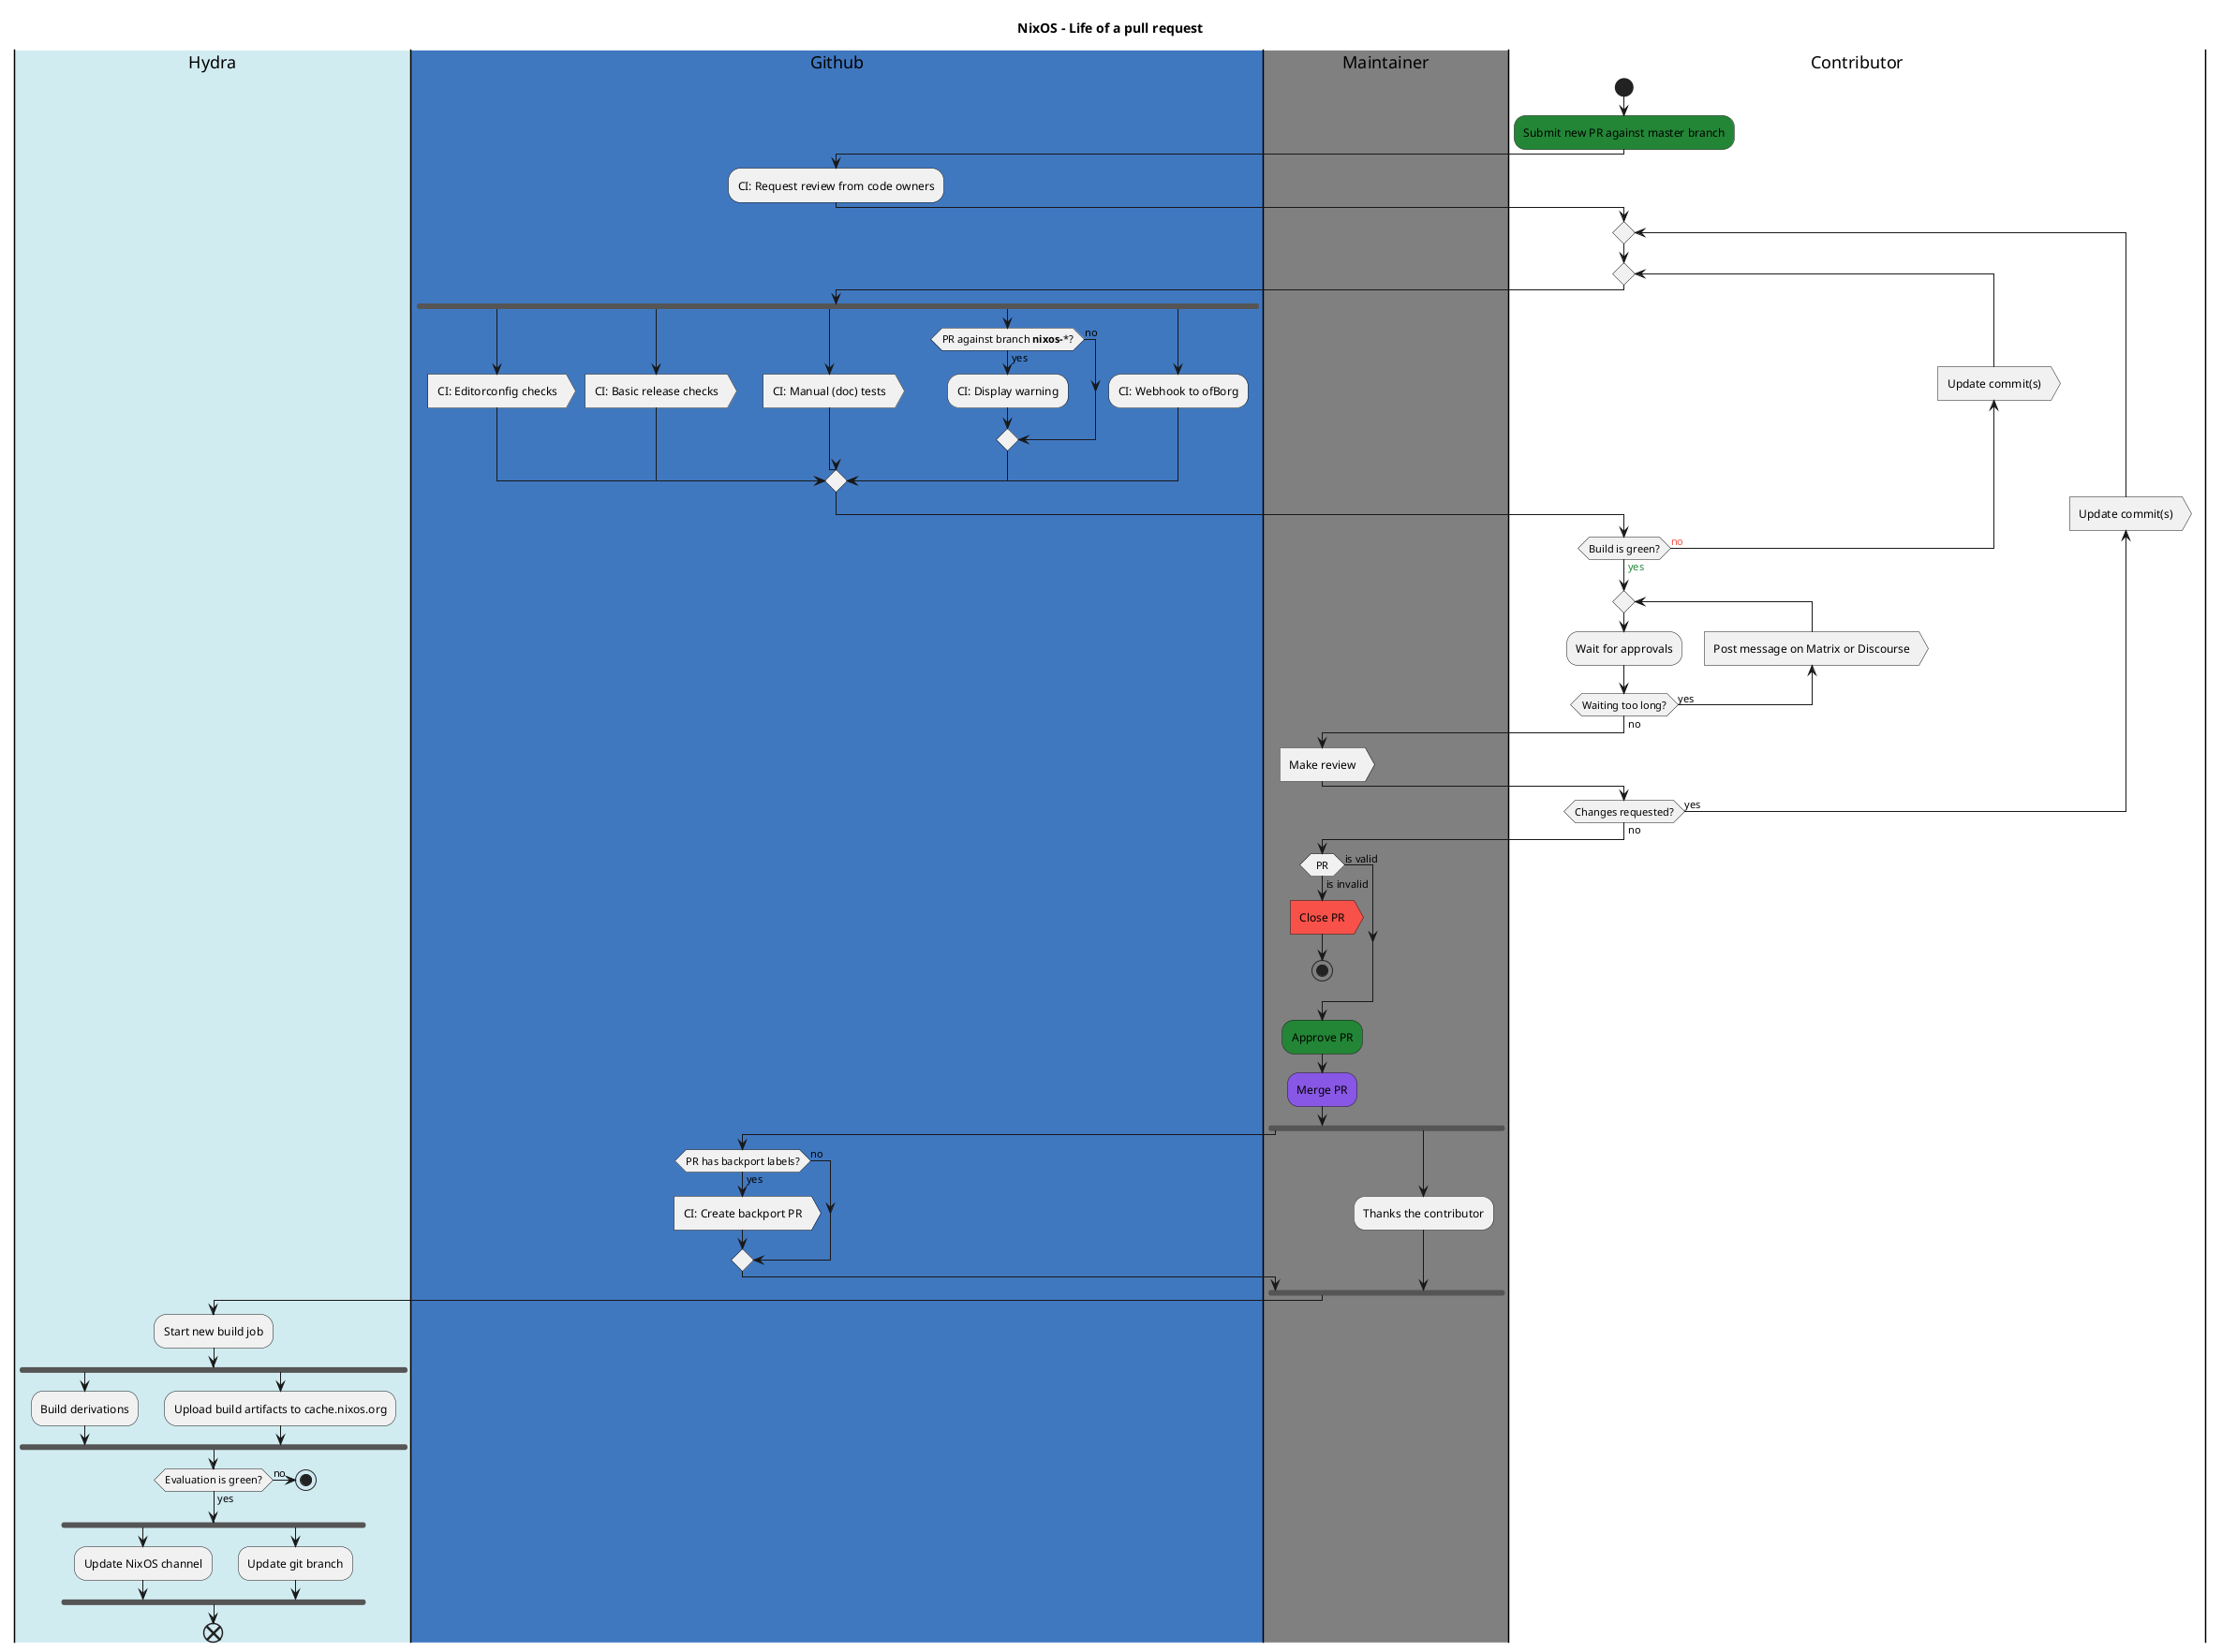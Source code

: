 @startuml Nixos - Life of a pull request
!pragma useVerticalIf on

title NixOS - Life of a pull request

|#d1ecf1|Hydra|
|#4078c0|Github|
|#grey|Maintainer|
|#white|Contributor|

|Contributor|
start
  #238636:Submit new PR against master branch;

  |Github|
  :CI: Request review from code owners;

  |Contributor|
  repeat
    repeat
      label Here
      backward :Update commit(s)>
      |Github|
      fork
      :CI: Editorconfig checks>
      fork again
      :CI: Basic release checks>
      fork again
      :CI: Manual (doc) tests>
      fork again
      if (PR against branch **nixos-***?) is (yes) then
        :CI: Display warning;
      else (no)
      endif
      fork again
      :CI: Webhook to ofBorg;
      end merge
      |Contributor|
    repeat while (Build is green?) is (<color:#f85149>no) not (<color:#238636>yes)

    repeat
    :Wait for approvals;
    backward :Post message on Matrix or Discourse>
    repeat while (Waiting too long?) is (yes) not (no)
    |Maintainer|
    :Make review>
    |Contributor|
    backward :Update commit(s)>
  repeat while (Changes requested?) is (yes) not (no)
  |Maintainer|
  if (PR) is (is invalid) then
    #f85149:Close PR>
    stop
  else (is valid)
  endif
  #238636:Approve PR;

  |Maintainer|
  #8957e5:Merge PR;

  fork
  |Github|
  if (PR has backport labels?) is (yes) then
    :CI: Create backport PR>
  else (no)
  endif
  fork again
  |Maintainer|
  :Thanks the contributor;
  end fork

  |Hydra|
  :Start new build job;
  fork
  :Build derivations;
  fork again
  :Upload build artifacts to cache.nixos.org;
  end fork
  if (Evaluation is green?) is (no) then

  stop
  else (yes)
  endif

  fork
  :Update NixOS channel;
  fork again
  :Update git branch;
  end fork
end
@enduml
